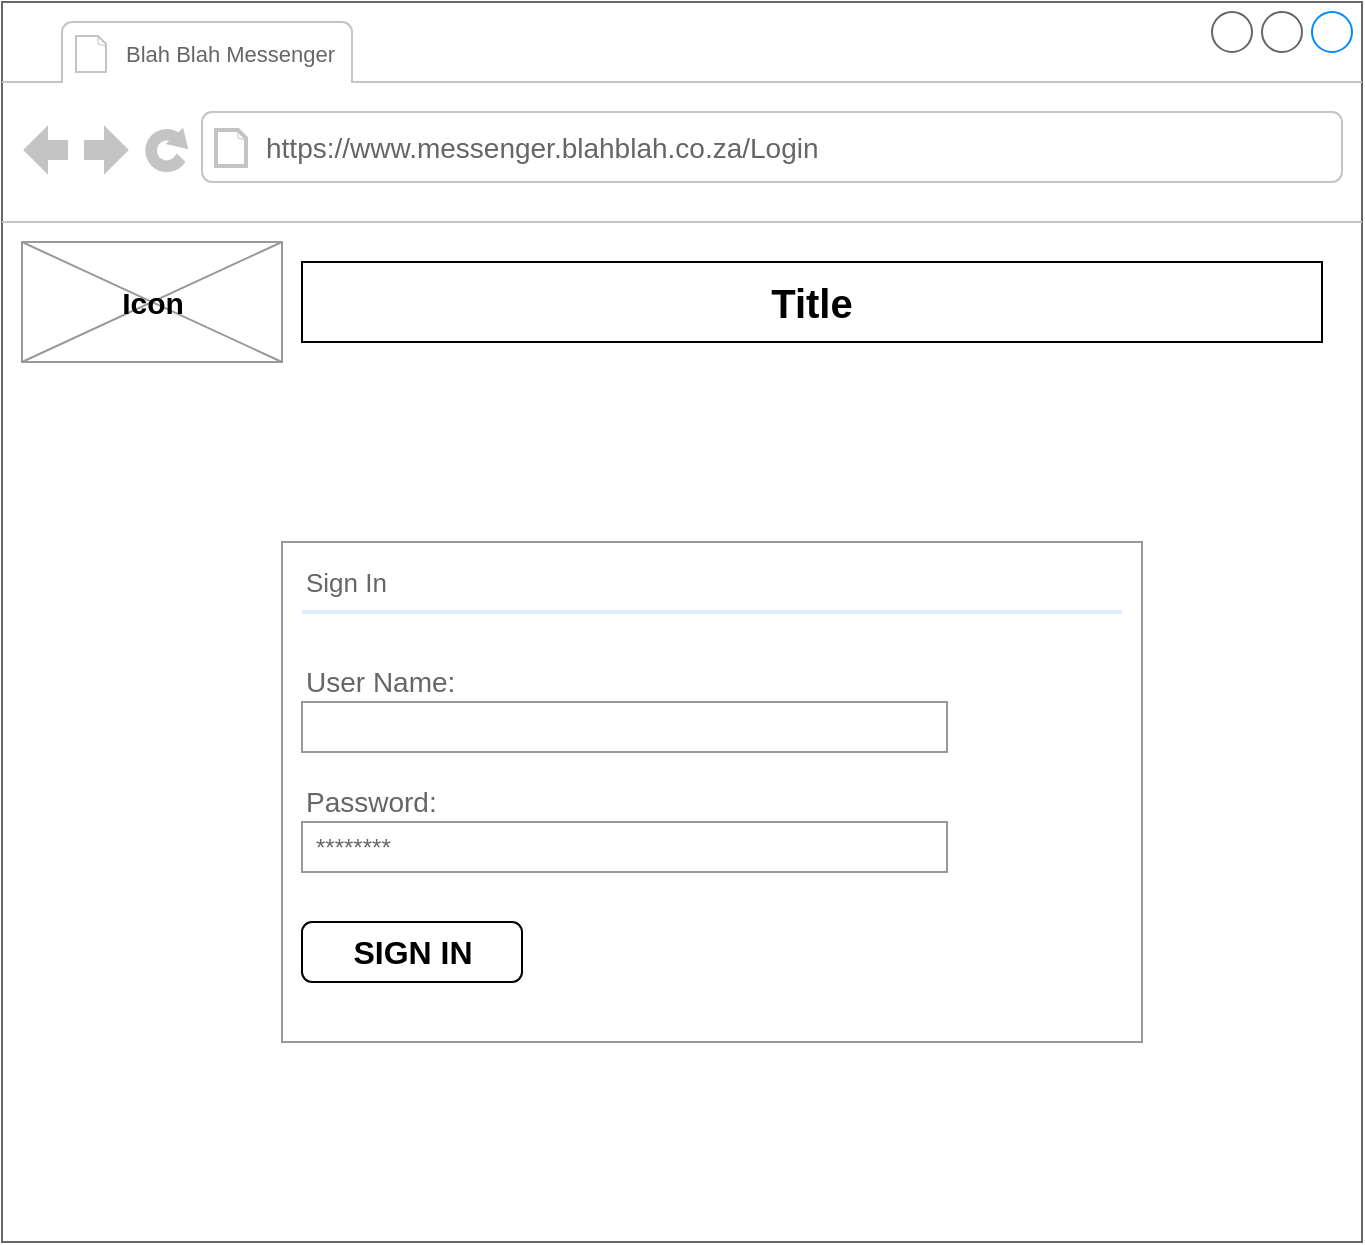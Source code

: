 <mxfile version="13.0.3" type="device"><diagram id="tsvzqU6DXO0SFcKl0I4h" name="Page-1"><mxGraphModel dx="1086" dy="806" grid="1" gridSize="10" guides="1" tooltips="1" connect="1" arrows="1" fold="1" page="1" pageScale="1" pageWidth="827" pageHeight="1169" math="0" shadow="0"><root><mxCell id="0"/><mxCell id="1" parent="0"/><mxCell id="EG8bC0jXxfkFocRlkbd1-1" value="" style="strokeWidth=1;shadow=0;dashed=0;align=center;html=1;shape=mxgraph.mockup.containers.browserWindow;rSize=0;strokeColor=#666666;strokeColor2=#008cff;strokeColor3=#c4c4c4;mainText=,;recursiveResize=0;" parent="1" vertex="1"><mxGeometry x="80" y="40" width="680" height="620" as="geometry"/></mxCell><mxCell id="EG8bC0jXxfkFocRlkbd1-2" value="&lt;font style=&quot;font-size: 11px&quot;&gt;Blah Blah&amp;nbsp;Messenger&lt;/font&gt;" style="strokeWidth=1;shadow=0;dashed=0;align=center;html=1;shape=mxgraph.mockup.containers.anchor;fontSize=17;fontColor=#666666;align=left;" parent="EG8bC0jXxfkFocRlkbd1-1" vertex="1"><mxGeometry x="60" y="12" width="110" height="26" as="geometry"/></mxCell><mxCell id="EG8bC0jXxfkFocRlkbd1-3" value="&lt;font style=&quot;font-size: 14px&quot;&gt;https://www.messenger.blahblah.co.za/Login&lt;/font&gt;" style="strokeWidth=1;shadow=0;dashed=0;align=center;html=1;shape=mxgraph.mockup.containers.anchor;rSize=0;fontSize=17;fontColor=#666666;align=left;" parent="EG8bC0jXxfkFocRlkbd1-1" vertex="1"><mxGeometry x="130" y="60" width="280" height="26" as="geometry"/></mxCell><mxCell id="gGy_oiJ9qEW6cGnjU9hl-1" value="&lt;b&gt;&lt;font style=&quot;font-size: 15px&quot;&gt;Icon&lt;/font&gt;&lt;/b&gt;" style="verticalLabelPosition=middle;shadow=0;dashed=0;align=center;html=1;verticalAlign=middle;strokeWidth=1;shape=mxgraph.mockup.graphics.simpleIcon;strokeColor=#999999;labelPosition=center;" parent="EG8bC0jXxfkFocRlkbd1-1" vertex="1"><mxGeometry x="10" y="120" width="130" height="60" as="geometry"/></mxCell><mxCell id="gGy_oiJ9qEW6cGnjU9hl-2" value="&lt;b&gt;&lt;font style=&quot;font-size: 20px&quot;&gt;Title&lt;/font&gt;&lt;/b&gt;" style="rounded=0;whiteSpace=wrap;html=1;" parent="EG8bC0jXxfkFocRlkbd1-1" vertex="1"><mxGeometry x="150" y="130" width="510" height="40" as="geometry"/></mxCell><mxCell id="E_iXEU57GTCZnbLE3pkO-1" value="" style="strokeWidth=1;shadow=0;dashed=0;align=center;html=1;shape=mxgraph.mockup.forms.rrect;rSize=0;strokeColor=#999999;fillColor=#ffffff;" parent="EG8bC0jXxfkFocRlkbd1-1" vertex="1"><mxGeometry x="140" y="270" width="430" height="250" as="geometry"/></mxCell><mxCell id="E_iXEU57GTCZnbLE3pkO-2" value="&lt;font style=&quot;font-size: 13px&quot;&gt;Sign In&lt;/font&gt;" style="strokeWidth=1;shadow=0;dashed=0;align=center;html=1;shape=mxgraph.mockup.forms.anchor;fontSize=12;fontColor=#666666;align=left;resizeWidth=1;spacingLeft=0;" parent="E_iXEU57GTCZnbLE3pkO-1" vertex="1"><mxGeometry width="215" height="20" relative="1" as="geometry"><mxPoint x="10" y="10" as="offset"/></mxGeometry></mxCell><mxCell id="E_iXEU57GTCZnbLE3pkO-3" value="" style="shape=line;strokeColor=#ddeeff;strokeWidth=2;html=1;resizeWidth=1;" parent="E_iXEU57GTCZnbLE3pkO-1" vertex="1"><mxGeometry width="410" height="10" relative="1" as="geometry"><mxPoint x="10" y="30" as="offset"/></mxGeometry></mxCell><mxCell id="E_iXEU57GTCZnbLE3pkO-4" value="&lt;font style=&quot;font-size: 14px&quot;&gt;User Name:&lt;/font&gt;" style="strokeWidth=1;shadow=0;dashed=0;align=center;html=1;shape=mxgraph.mockup.forms.anchor;fontSize=12;fontColor=#666666;align=left;resizeWidth=1;spacingLeft=0;" parent="E_iXEU57GTCZnbLE3pkO-1" vertex="1"><mxGeometry width="215" height="20" relative="1" as="geometry"><mxPoint x="10" y="60" as="offset"/></mxGeometry></mxCell><mxCell id="E_iXEU57GTCZnbLE3pkO-5" value="" style="strokeWidth=1;shadow=0;dashed=0;align=center;html=1;shape=mxgraph.mockup.forms.rrect;rSize=0;strokeColor=#999999;fontColor=#666666;align=left;spacingLeft=5;resizeWidth=1;" parent="E_iXEU57GTCZnbLE3pkO-1" vertex="1"><mxGeometry width="322.5" height="25" relative="1" as="geometry"><mxPoint x="10" y="80" as="offset"/></mxGeometry></mxCell><mxCell id="E_iXEU57GTCZnbLE3pkO-6" value="&lt;font style=&quot;font-size: 14px&quot;&gt;Password:&lt;/font&gt;" style="strokeWidth=1;shadow=0;dashed=0;align=center;html=1;shape=mxgraph.mockup.forms.anchor;fontSize=12;fontColor=#666666;align=left;resizeWidth=1;spacingLeft=0;" parent="E_iXEU57GTCZnbLE3pkO-1" vertex="1"><mxGeometry width="215" height="20" relative="1" as="geometry"><mxPoint x="10" y="120" as="offset"/></mxGeometry></mxCell><mxCell id="E_iXEU57GTCZnbLE3pkO-7" value="********" style="strokeWidth=1;shadow=0;dashed=0;align=center;html=1;shape=mxgraph.mockup.forms.rrect;rSize=0;strokeColor=#999999;fontColor=#666666;align=left;spacingLeft=5;resizeWidth=1;" parent="E_iXEU57GTCZnbLE3pkO-1" vertex="1"><mxGeometry width="322.5" height="25" relative="1" as="geometry"><mxPoint x="10" y="140" as="offset"/></mxGeometry></mxCell><mxCell id="E_iXEU57GTCZnbLE3pkO-8" value="SIGN IN" style="strokeWidth=1;shadow=0;dashed=0;align=center;html=1;shape=mxgraph.mockup.forms.rrect;rSize=5;fontSize=16;fontStyle=1;" parent="E_iXEU57GTCZnbLE3pkO-1" vertex="1"><mxGeometry y="1" width="110" height="30" relative="1" as="geometry"><mxPoint x="10" y="-60" as="offset"/></mxGeometry></mxCell></root></mxGraphModel></diagram></mxfile>